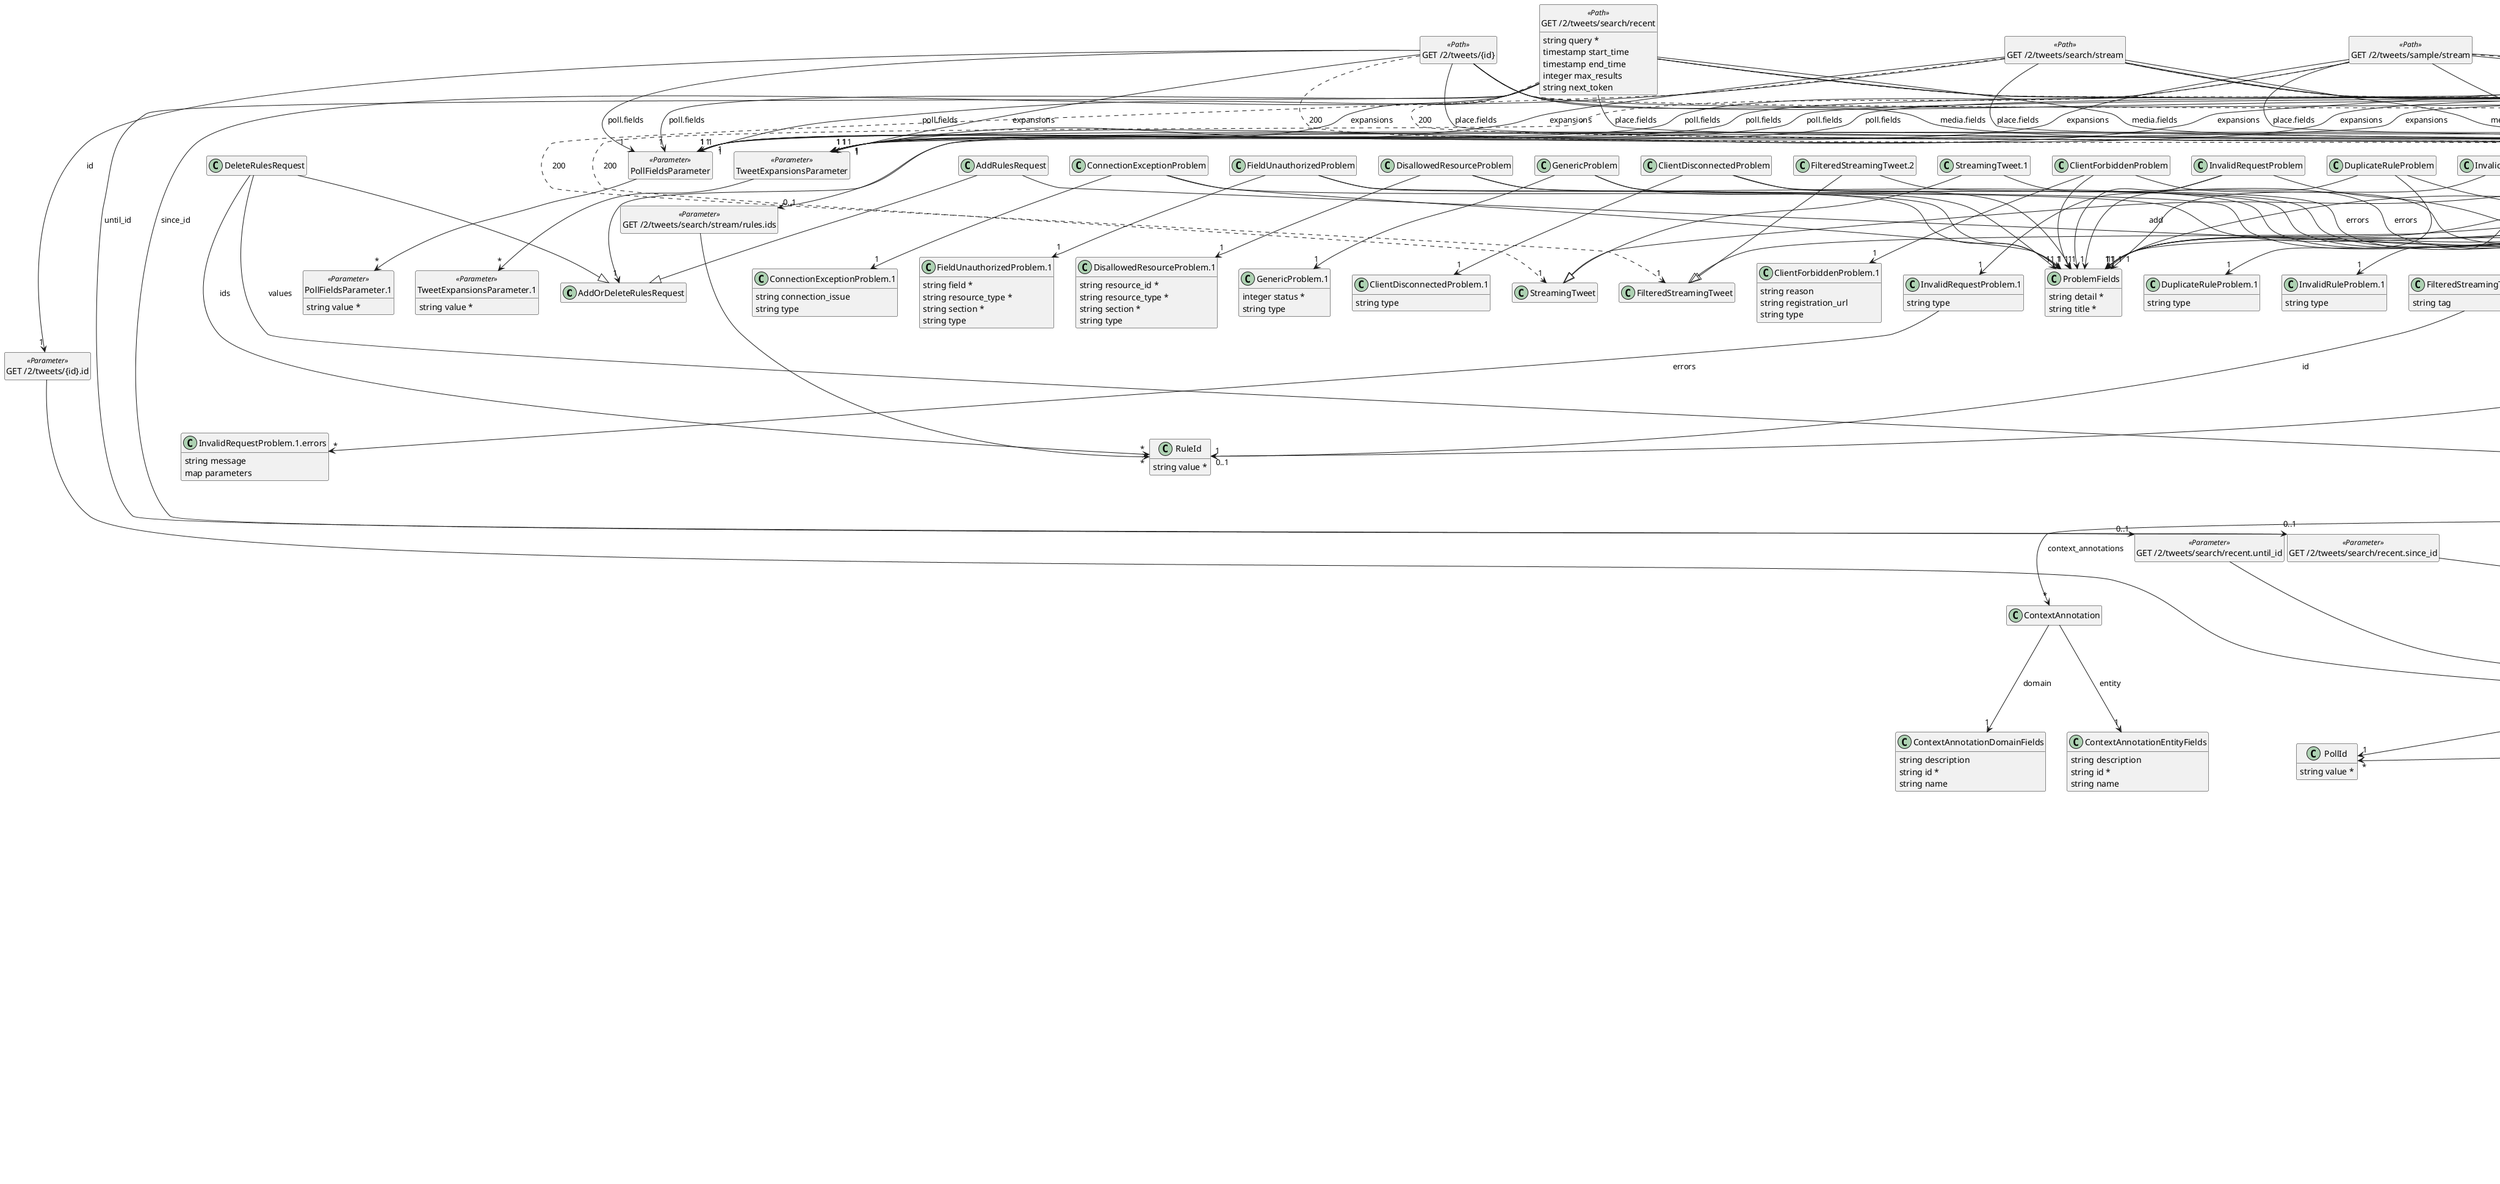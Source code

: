 @startuml
hide <<Path>> circle
hide <<Response>> circle
hide <<Parameter>> circle
hide empty methods
hide empty fields
set namespaceSeparator none

class "AddOrDeleteRulesRequest" {
}

class "AddOrDeleteRulesResponse" {
}

class "AddRulesRequest" {
}

class "AddRulesResponse" {
}

class "AnimatedGif.1" {
  {field} string preview_image_url 
  {field} string type 
}

class "AnimatedGif" {
}

class "CashtagEntity" {
}

class "CashtagFields" {
  {field} string tag *
}

class "ClientDisconnectedProblem.1" {
  {field} string type 
}

class "ClientDisconnectedProblem" {
}

class "ClientForbiddenProblem.1" {
  {field} string reason 
  {field} string registration_url 
  {field} string type 
}

class "ClientForbiddenProblem" {
}

class "CommonMediaFields" {
}

class "ConnectionExceptionProblem.1" {
  {field} string connection_issue 
  {field} string type 
}

class "ConnectionExceptionProblem" {
}

class "ContextAnnotation" {
}

class "ContextAnnotationDomainFields" {
  {field} string description 
  {field} string id *
  {field} string name 
}

class "ContextAnnotationEntityFields" {
  {field} string description 
  {field} string id *
  {field} string name 
}

class "CountryCode" {
  {field} string value *
}

class "DeleteRulesRequest" {
}

class "DeleteRulesResponse" {
}

class "DisallowedResourceProblem.1" {
  {field} string resource_id *
  {field} string resource_type *
  {field} string section *
  {field} string type 
}

class "DisallowedResourceProblem" {
}

class "DuplicateRuleProblem.1" {
  {field} string type 
}

class "DuplicateRuleProblem" {
}

class "EntityIndices" {
  {field} integer end *
  {field} integer start *
}

class "Error" {
  {field} integer code *
  {field} string message *
}

class "Expansions" {
}

class "FieldUnauthorizedProblem.1" {
  {field} string field *
  {field} string resource_type *
  {field} string section *
  {field} string type 
}

class "FieldUnauthorizedProblem" {
}

class "FilteredStreamingTweet.1.matching_rules" {
  {field} string tag 
}

class "FilteredStreamingTweet.1" {
}

class "FilteredStreamingTweet.2" {
}

class "FilteredStreamingTweet" {
}

class "FullTextEntities" {
}

class "GenericProblem.1" {
  {field} integer status *
  {field} string type 
}

class "GenericProblem" {
}

class "GenericTweetsTimelineResponse" {
}

class "Geo.properties" {
}

class "Geo" {
  {field} decimal[] bbox *
  {field} string type *
}

class "HTTPStatusCode" {
  {field} integer value *
}

class "HashtagEntity" {
}

class "HashtagFields" {
  {field} string tag *
}

class "InvalidRequestProblem.1.errors" {
  {field} string message 
  {field} map parameters 
}

class "InvalidRequestProblem.1" {
  {field} string type 
}

class "InvalidRequestProblem" {
}

class "InvalidRuleProblem.1" {
  {field} string type 
}

class "InvalidRuleProblem" {
}

class "Media" {
}

class "MediaHeight" {
  {field} integer value *
}

class "MediaKey" {
  {field} string value *
}

class "MediaWidth" {
  {field} integer value *
}

class "MentionEntity" {
}

class "MentionFields" {
}

class "OperationalDisconnectProblem.1" {
  {field} string disconnect_type 
  {field} string type 
}

class "OperationalDisconnectProblem" {
}

class "Photo.1" {
  {field} string type 
  {field} string url 
}

class "Photo" {
}

class "Place" {
  {field} string country 
  {field} string full_name *
  {field} string name 
}

class "PlaceId" {
  {field} string value *
}

class "PlaceType" {
  {field} string value *
}

class "Point" {
  {field} string type *
}

class "Poll" {
  {field} integer duration_minutes 
  {field} timestamp end_datetime 
  {field} string voting_status 
}

class "PollId" {
  {field} string value *
}

class "PollOption" {
  {field} string label *
  {field} integer position *
  {field} integer votes *
}

class "Position.1" {
  {field} decimal value *
}

class "Position" {
}

class "Problem" {
}

class "ProblemFields" {
  {field} string detail *
  {field} string title *
}

class "ReplySettings" {
  {field} string value *
}

class "ResourceNotFoundProblem.1" {
  {field} string parameter *
  {field} string resource_type *
  {field} string type 
}

class "ResourceNotFoundProblem" {
}

class "ResourceUnauthorizedProblem.1" {
  {field} string parameter *
  {field} string resource_type *
  {field} string section *
  {field} string type 
  {field} string value *
}

class "ResourceUnauthorizedProblem" {
}

class "Rule" {
}

class "RuleId" {
  {field} string value *
}

class "RuleNoId" {
}

class "RuleTag" {
  {field} string value *
}

class "RuleValue" {
  {field} string value *
}

class "RulesCapProblem.1" {
  {field} string type 
}

class "RulesCapProblem" {
}

class "RulesRequestSummary.1" {
  {field} integer created *
  {field} integer not_created *
}

class "RulesRequestSummary.2" {
  {field} integer deleted *
  {field} integer not_deleted *
}

class "RulesRequestSummary" {
}

class "RulesResponseMetadata" {
  {field} string sent *
}

class "SingleTweetLookupResponse" {
}

class "SingleUserLookupResponse" {
}

class "StreamingTweet.1" {
}

class "StreamingTweet" {
}

class "Tweet.attachments" {
}

class "Tweet.geo" {
}

class "Tweet.non_public_metrics" {
  {field} integer impression_count 
}

class "Tweet.organic_metrics" {
  {field} integer impression_count *
  {field} integer like_count *
  {field} integer reply_count *
  {field} integer retweet_count *
}

class "Tweet.promoted_metrics" {
  {field} integer impression_count 
  {field} integer like_count 
  {field} integer reply_count 
  {field} integer retweet_count 
}

class "Tweet.public_metrics" {
  {field} integer like_count *
  {field} integer quote_count 
  {field} integer reply_count *
  {field} integer retweet_count *
}

class "Tweet.referenced_tweets" {
  {field} string type *
}

class "Tweet" {
  {field} timestamp created_at 
  {field} string lang 
  {field} boolean possibly_sensitive 
  {field} string source 
  {field} string text *
}

class "TweetID" {
  {field} string value *
}

class "TweetLookupResponse.meta" {
  {field} string newest_id 
  {field} string next_token 
  {field} string oldest_id 
  {field} string previous_token 
  {field} integer result_count 
}

class "TweetLookupResponse" {
}

class "TweetSearchResponse.meta" {
  {field} string newest_id 
  {field} string next_token 
  {field} string oldest_id 
  {field} integer result_count 
}

class "TweetSearchResponse" {
}

class "TweetWithheld" {
  {field} boolean copyright *
  {field} string scope 
}

class "URL" {
  {field} string value *
}

class "URLFields" {
  {field} string description 
  {field} string display_url 
  {field} string title 
  {field} string unwound_url 
}

class "URLImage" {
}

class "UnsupportedAuthenticationProblem.1" {
  {field} string type 
}

class "UnsupportedAuthenticationProblem" {
}

class "UrlEntity" {
}

class "UsageCapExceededProblem.1" {
  {field} string period 
  {field} string scope 
  {field} string type 
}

class "UsageCapExceededProblem" {
}

class "User.entities.url" {
}

class "User.entities" {
}

class "User.public_metrics" {
  {field} integer followers_count *
  {field} integer following_count *
  {field} integer listed_count *
  {field} integer tweet_count *
}

class "User" {
  {field} timestamp created_at 
  {field} string description 
  {field} string location 
  {field} string name *
  {field} string profile_image_url 
  {field} boolean protected 
  {field} string url 
  {field} boolean verified 
}

class "UserID" {
  {field} string value *
}

class "UserLookupResponse" {
}

class "UserName" {
  {field} string value *
}

class "UserWithheld" {
  {field} string scope 
}

class "UsersFollowersLookupResponse.meta" {
  {field} string next_token 
  {field} string previous_token 
  {field} integer result_count 
}

class "UsersFollowersLookupResponse" {
}

class "UsersFollowingCreateResponse.data" {
  {field} boolean following 
  {field} boolean pending_follow 
}

class "UsersFollowingCreateResponse" {
}

class "UsersFollowingDeleteResponse.data" {
  {field} boolean following 
}

class "UsersFollowingDeleteResponse" {
}

class "UsersFollowingLookupResponse.meta" {
  {field} string next_token 
  {field} string previous_token 
  {field} integer result_count 
}

class "UsersFollowingLookupResponse" {
}

class "Video.1.non_public_metrics" {
  {field} integer playback_0_count 
  {field} integer playback_100_count 
  {field} integer playback_25_count 
  {field} integer playback_50_count 
  {field} integer playback_75_count 
}

class "Video.1.organic_metrics" {
  {field} integer playback_0_count 
  {field} integer playback_100_count 
  {field} integer playback_25_count 
  {field} integer playback_50_count 
  {field} integer playback_75_count 
  {field} integer view_count 
}

class "Video.1.promoted_metrics" {
  {field} integer playback_0_count 
  {field} integer playback_100_count 
  {field} integer playback_25_count 
  {field} integer playback_50_count 
  {field} integer playback_75_count 
  {field} integer view_count 
}

class "Video.1.public_metrics" {
  {field} integer view_count 
}

class "Video.1" {
  {field} integer duration_ms 
  {field} string preview_image_url 
  {field} string type 
}

class "Video" {
}

class "EndTimeRequestParameter" <<Parameter>> {
  {field} timestamp value *
}

class "MaxResultsRequestParameter" <<Parameter>> {
  {field} integer value *
}

class "MediaFieldsParameter.1" <<Parameter>> {
  {field} string value *
}

class "MediaFieldsParameter" <<Parameter>> {
}

class "PaginationTokenRequestParameter" <<Parameter>> {
  {field} string value *
}

class "PlaceFieldsParameter.1" <<Parameter>> {
  {field} string value *
}

class "PlaceFieldsParameter" <<Parameter>> {
}

class "PollFieldsParameter.1" <<Parameter>> {
  {field} string value *
}

class "PollFieldsParameter" <<Parameter>> {
}

class "SinceIdRequestParameter" <<Parameter>> {
}

class "StartTimeRequestParameter" <<Parameter>> {
  {field} timestamp value *
}

class "TweetExpansionsParameter.1" <<Parameter>> {
  {field} string value *
}

class "TweetExpansionsParameter" <<Parameter>> {
}

class "TweetFieldsParameter.1" <<Parameter>> {
  {field} string value *
}

class "TweetFieldsParameter" <<Parameter>> {
}

class "TweetTypeExcludesRequestParameter.1" <<Parameter>> {
  {field} string value *
}

class "TweetTypeExcludesRequestParameter" <<Parameter>> {
}

class "UntilIdRequestParameter" <<Parameter>> {
}

class "UserExpansionsParameter.1" <<Parameter>> {
  {field} string value *
}

class "UserExpansionsParameter" <<Parameter>> {
}

class "UserFieldsParameter.1" <<Parameter>> {
  {field} string value *
}

class "UserFieldsParameter" <<Parameter>> {
}

class "HttpErrorResponse" <<Response>> {
}

class "GET /2/openapi.json" <<Path>> {
}

class "GET /2/openapi.json 200" <<Response>> {
}

class "GET /2/tweets" <<Path>> {
}

class "GET /2/tweets.ids" <<Parameter>> {
}

class "GET /2/tweets/sample/stream" <<Path>> {
}

class "GET /2/tweets/search/all" <<Path>> {
  {field} string query *
  {field} timestamp start_time 
  {field} timestamp end_time 
  {field} integer max_results 
  {field} string next_token 
}

class "GET /2/tweets/search/all.since_id" <<Parameter>> {
}

class "GET /2/tweets/search/all.until_id" <<Parameter>> {
}

class "GET /2/tweets/search/all 200.meta" <<Response>> {
  {field} string newest_id 
  {field} string next_token 
  {field} string oldest_id 
  {field} integer result_count 
}

class "GET /2/tweets/search/all 200" <<Response>> {
}

class "GET /2/tweets/search/recent" <<Path>> {
  {field} string query *
  {field} timestamp start_time 
  {field} timestamp end_time 
  {field} integer max_results 
  {field} string next_token 
}

class "GET /2/tweets/search/recent.since_id" <<Parameter>> {
}

class "GET /2/tweets/search/recent.until_id" <<Parameter>> {
}

class "GET /2/tweets/search/stream" <<Path>> {
}

class "GET /2/tweets/search/stream/rules" <<Path>> {
}

class "GET /2/tweets/search/stream/rules.ids" <<Parameter>> {
}

class "GET /2/tweets/search/stream/rules 200" <<Response>> {
}

class "POST /2/tweets/search/stream/rules" <<Path>> {
  {field} boolean dry_run 
}

class "GET /2/tweets/{id}" <<Path>> {
}

class "GET /2/tweets/{id}.id" <<Parameter>> {
}

class "PUT /2/tweets/{id}/hidden" <<Path>> {
}

class "PUT /2/tweets/{id}/hidden.id" <<Parameter>> {
}

class "PUT /2/tweets/{id}/hidden 200.data" <<Response>> {
  {field} boolean hidden 
}

class "PUT /2/tweets/{id}/hidden 200" <<Response>> {
}

class "PUT /2/tweets/{id}/hidden Request" <<RequestBody>> {
  {field} boolean hidden 
}

class "GET /2/users" <<Path>> {
}

class "GET /2/users.ids" <<Parameter>> {
}

class "GET /2/users/by" <<Path>> {
}

class "GET /2/users/by.usernames" <<Parameter>> {
}

class "GET /2/users/by/username/{username}" <<Path>> {
}

class "GET /2/users/by/username/{username}.username" <<Parameter>> {
}

class "GET /2/users/{id}" <<Path>> {
}

class "GET /2/users/{id}.id" <<Parameter>> {
}

class "GET /2/users/{id}/followers" <<Path>> {
  {field} integer max_results 
  {field} string pagination_token 
}

class "GET /2/users/{id}/followers.id" <<Parameter>> {
}

class "GET /2/users/{id}/following" <<Path>> {
  {field} integer max_results 
  {field} string pagination_token 
}

class "GET /2/users/{id}/following.id" <<Parameter>> {
}

class "POST /2/users/{id}/following" <<Path>> {
}

class "POST /2/users/{id}/following.id" <<Parameter>> {
}

class "POST /2/users/{id}/following Request" <<RequestBody>> {
  {field} string target_user_id *
}

class "GET /2/users/{id}/mentions" <<Path>> {
}

class "GET /2/users/{id}/mentions.id" <<Parameter>> {
}

class "GET /2/users/{id}/tweets" <<Path>> {
}

class "GET /2/users/{id}/tweets.id" <<Parameter>> {
}

class "DELETE /2/users/{source_user_id}/following/{target_user_id}" <<Path>> {
}

class "DELETE /2/users/{source_user_id}/following/{target_user_id}.source_user_id" <<Parameter>> {
}

class "DELETE /2/users/{source_user_id}/following/{target_user_id}.target_user_id" <<Parameter>> {
}

"AddRulesRequest" --|> "AddOrDeleteRulesRequest"

"DeleteRulesRequest" --|> "AddOrDeleteRulesRequest"

"AddRulesResponse" --|> "AddOrDeleteRulesResponse"

"DeleteRulesResponse" --|> "AddOrDeleteRulesResponse"

"AddRulesRequest" --> "*" "RuleNoId"  :  "add"

"AddRulesResponse" --> "*" "Rule"  :  "data"

"AddRulesResponse" --> "1" "RulesResponseMetadata"  :  "meta"

"AnimatedGif" --> "1" "CommonMediaFields"

"AnimatedGif" --> "1" "AnimatedGif.1"

"CashtagEntity" --> "1" "EntityIndices"

"CashtagEntity" --> "1" "CashtagFields"

"ClientDisconnectedProblem" --> "1" "ProblemFields"

"ClientDisconnectedProblem" --> "1" "ClientDisconnectedProblem.1"

"ClientForbiddenProblem" --> "1" "ProblemFields"

"ClientForbiddenProblem" --> "1" "ClientForbiddenProblem.1"

"CommonMediaFields" --> "0..1" "MediaHeight"  :  "height"

"CommonMediaFields" --> "0..1" "MediaKey"  :  "media_key"

"CommonMediaFields" --> "0..1" "MediaWidth"  :  "width"

"ConnectionExceptionProblem" --> "1" "ProblemFields"

"ConnectionExceptionProblem" --> "1" "ConnectionExceptionProblem.1"

"ContextAnnotation" --> "1" "ContextAnnotationDomainFields"  :  "domain"

"ContextAnnotation" --> "1" "ContextAnnotationEntityFields"  :  "entity"

"DeleteRulesRequest" --> "*" "RuleId"  :  "ids"

"DeleteRulesRequest" --> "*" "RuleValue"  :  "values"

"DeleteRulesResponse" --> "1" "RulesResponseMetadata"  :  "meta"

"DisallowedResourceProblem" --> "1" "ProblemFields"

"DisallowedResourceProblem" --> "1" "DisallowedResourceProblem.1"

"DuplicateRuleProblem" --> "1" "ProblemFields"

"DuplicateRuleProblem" --> "1" "DuplicateRuleProblem.1"

"Expansions" --> "*" "Media"  :  "media"

"Expansions" --> "*" "Place"  :  "places"

"Expansions" --> "*" "Poll"  :  "polls"

"Expansions" --> "*" "Tweet"  :  "tweets"

"Expansions" --> "*" "User"  :  "users"

"FieldUnauthorizedProblem" --> "1" "ProblemFields"

"FieldUnauthorizedProblem" --> "1" "FieldUnauthorizedProblem.1"

"FilteredStreamingTweet.1" --> "1" "Tweet"  :  "data"

"FilteredStreamingTweet.1" --> "0..1" "Expansions"  :  "includes"

"FilteredStreamingTweet.1.matching_rules" --> "1" "RuleId"  :  "id"

"FilteredStreamingTweet.1" --> "*" "FilteredStreamingTweet.1.matching_rules"  :  "matching_rules"

"FilteredStreamingTweet.2" --> "*" "Problem"  :  "errors"

"FilteredStreamingTweet.1" --|> "FilteredStreamingTweet"

"FilteredStreamingTweet.2" --|> "FilteredStreamingTweet"

"FullTextEntities" --> "*" "CashtagEntity"  :  "cashtags"

"FullTextEntities" --> "*" "HashtagEntity"  :  "hashtags"

"FullTextEntities" --> "*" "MentionEntity"  :  "mentions"

"FullTextEntities" --> "*" "UrlEntity"  :  "urls"

"GenericProblem" --> "1" "ProblemFields"

"GenericProblem" --> "1" "GenericProblem.1"

"Geo" --> "0..1" "Point"  :  "geometry"

"Geo" --> "1" "Geo.properties"  :  "properties"

"HashtagEntity" --> "1" "EntityIndices"

"HashtagEntity" --> "1" "HashtagFields"

"InvalidRequestProblem.1" --> "*" "InvalidRequestProblem.1.errors"  :  "errors"

"InvalidRequestProblem" --> "1" "ProblemFields"

"InvalidRequestProblem" --> "1" "InvalidRequestProblem.1"

"InvalidRuleProblem" --> "1" "ProblemFields"

"InvalidRuleProblem" --> "1" "InvalidRuleProblem.1"

"Photo" --|> "Media"

"Video" --|> "Media"

"AnimatedGif" --|> "Media"

"MentionEntity" --> "1" "EntityIndices"

"MentionEntity" --> "1" "MentionFields"

"MentionFields" --> "1" "UserName"  :  "username"

"OperationalDisconnectProblem" --> "1" "ProblemFields"

"OperationalDisconnectProblem" --> "1" "OperationalDisconnectProblem.1"

"Photo" --> "1" "CommonMediaFields"

"Photo" --> "1" "Photo.1"

"Place" --> "*" "PlaceId"  :  "contained_within"

"Place" --> "0..1" "CountryCode"  :  "country_code"

"Place" --> "0..1" "Geo"  :  "geo"

"Place" --> "1" "PlaceId"  :  "id"

"Place" --> "0..1" "PlaceType"  :  "place_type"

"Point" --> "1" "Position"  :  "coordinates"

"Poll" --> "1" "PollId"  :  "id"

"Poll" --> "*" "PollOption"  :  "options"

"Position" --> "*" "Position.1"

"GenericProblem" --|> "Problem"

"InvalidRequestProblem" --|> "Problem"

"ClientForbiddenProblem" --|> "Problem"

"ResourceNotFoundProblem" --|> "Problem"

"ResourceUnauthorizedProblem" --|> "Problem"

"FieldUnauthorizedProblem" --|> "Problem"

"DisallowedResourceProblem" --|> "Problem"

"UnsupportedAuthenticationProblem" --|> "Problem"

"UsageCapExceededProblem" --|> "Problem"

"ConnectionExceptionProblem" --|> "Problem"

"ClientDisconnectedProblem" --|> "Problem"

"OperationalDisconnectProblem" --|> "Problem"

"RulesCapProblem" --|> "Problem"

"InvalidRuleProblem" --|> "Problem"

"DuplicateRuleProblem" --|> "Problem"

"ResourceNotFoundProblem" --> "1" "ProblemFields"

"ResourceNotFoundProblem" --> "1" "ResourceNotFoundProblem.1"

"ResourceUnauthorizedProblem" --> "1" "ProblemFields"

"ResourceUnauthorizedProblem" --> "1" "ResourceUnauthorizedProblem.1"

"Rule" --> "0..1" "RuleId"  :  "id"

"Rule" --> "0..1" "RuleTag"  :  "tag"

"Rule" --> "1" "RuleValue"  :  "value"

"RuleNoId" --> "0..1" "RuleTag"  :  "tag"

"RuleNoId" --> "1" "RuleValue"  :  "value"

"RulesCapProblem" --> "1" "ProblemFields"

"RulesCapProblem" --> "1" "RulesCapProblem.1"

"RulesRequestSummary.1" --|> "RulesRequestSummary"

"RulesRequestSummary.2" --|> "RulesRequestSummary"

"RulesResponseMetadata" --> "0..1" "RulesRequestSummary"  :  "summary"

"SingleTweetLookupResponse" --> "0..1" "Tweet"  :  "data"

"SingleTweetLookupResponse" --> "*" "Problem"  :  "errors"

"SingleTweetLookupResponse" --> "0..1" "Expansions"  :  "includes"

"SingleUserLookupResponse" --> "0..1" "User"  :  "data"

"SingleUserLookupResponse" --> "*" "Problem"  :  "errors"

"SingleUserLookupResponse" --> "0..1" "Expansions"  :  "includes"

"StreamingTweet.1" --> "*" "Problem"  :  "errors"

"SingleTweetLookupResponse" --|> "StreamingTweet"

"StreamingTweet.1" --|> "StreamingTweet"

"Tweet.attachments" --> "*" "MediaKey"  :  "media_keys"

"Tweet.attachments" --> "*" "PollId"  :  "poll_ids"

"Tweet" --> "0..1" "Tweet.attachments"  :  "attachments"

"Tweet" --> "0..1" "UserID"  :  "author_id"

"Tweet" --> "*" "ContextAnnotation"  :  "context_annotations"

"Tweet" --> "0..1" "TweetID"  :  "conversation_id"

"Tweet" --> "0..1" "FullTextEntities"  :  "entities"

"Tweet.geo" --> "0..1" "Point"  :  "coordinates"

"Tweet.geo" --> "0..1" "PlaceId"  :  "place_id"

"Tweet" --> "0..1" "Tweet.geo"  :  "geo"

"Tweet" --> "1" "TweetID"  :  "id"

"Tweet" --> "0..1" "UserID"  :  "in_reply_to_user_id"

"Tweet" --> "0..1" "Tweet.non_public_metrics"  :  "non_public_metrics"

"Tweet" --> "0..1" "Tweet.organic_metrics"  :  "organic_metrics"

"Tweet" --> "0..1" "Tweet.promoted_metrics"  :  "promoted_metrics"

"Tweet" --> "0..1" "Tweet.public_metrics"  :  "public_metrics"

"Tweet.referenced_tweets" --> "1" "TweetID"  :  "id"

"Tweet" --> "*" "Tweet.referenced_tweets"  :  "referenced_tweets"

"Tweet" --> "0..1" "ReplySettings"  :  "reply_settings"

"Tweet" --> "0..1" "TweetWithheld"  :  "withheld"

"TweetLookupResponse" --> "*" "Tweet"  :  "data"

"TweetLookupResponse" --> "*" "Problem"  :  "errors"

"TweetLookupResponse" --> "0..1" "Expansions"  :  "includes"

"TweetLookupResponse" --> "0..1" "TweetLookupResponse.meta"  :  "meta"

"TweetSearchResponse" --> "*" "Tweet"  :  "data"

"TweetSearchResponse" --> "*" "Problem"  :  "errors"

"TweetSearchResponse" --> "0..1" "Expansions"  :  "includes"

"TweetSearchResponse" --> "0..1" "TweetSearchResponse.meta"  :  "meta"

"TweetWithheld" --> "*" "CountryCode"  :  "country_codes"

"URLFields" --> "0..1" "URL"  :  "expanded_url"

"URLFields" --> "*" "URLImage"  :  "images"

"URLFields" --> "0..1" "HTTPStatusCode"  :  "status"

"URLFields" --> "1" "URL"  :  "url"

"URLImage" --> "0..1" "MediaHeight"  :  "height"

"URLImage" --> "0..1" "URL"  :  "url"

"URLImage" --> "0..1" "MediaWidth"  :  "width"

"UnsupportedAuthenticationProblem" --> "1" "ProblemFields"

"UnsupportedAuthenticationProblem" --> "1" "UnsupportedAuthenticationProblem.1"

"UrlEntity" --> "1" "EntityIndices"

"UrlEntity" --> "1" "URLFields"

"UsageCapExceededProblem" --> "1" "ProblemFields"

"UsageCapExceededProblem" --> "1" "UsageCapExceededProblem.1"

"User.entities" --> "0..1" "FullTextEntities"  :  "description"

"User.entities.url" --> "*" "UrlEntity"  :  "urls"

"User.entities" --> "0..1" "User.entities.url"  :  "url"

"User" --> "0..1" "User.entities"  :  "entities"

"User" --> "1" "UserID"  :  "id"

"User" --> "0..1" "TweetID"  :  "pinned_tweet_id"

"User" --> "0..1" "User.public_metrics"  :  "public_metrics"

"User" --> "1" "UserName"  :  "username"

"User" --> "0..1" "UserWithheld"  :  "withheld"

"UserLookupResponse" --> "*" "User"  :  "data"

"UserLookupResponse" --> "*" "Problem"  :  "errors"

"UserLookupResponse" --> "0..1" "Expansions"  :  "includes"

"UserWithheld" --> "*" "CountryCode"  :  "country_codes"

"UsersFollowersLookupResponse" --> "*" "User"  :  "data"

"UsersFollowersLookupResponse" --> "*" "Problem"  :  "errors"

"UsersFollowersLookupResponse" --> "0..1" "Expansions"  :  "includes"

"UsersFollowersLookupResponse" --> "0..1" "UsersFollowersLookupResponse.meta"  :  "meta"

"UsersFollowingCreateResponse" --> "0..1" "UsersFollowingCreateResponse.data"  :  "data"

"UsersFollowingCreateResponse" --> "*" "Problem"  :  "errors"

"UsersFollowingDeleteResponse" --> "0..1" "UsersFollowingDeleteResponse.data"  :  "data"

"UsersFollowingDeleteResponse" --> "*" "Problem"  :  "errors"

"UsersFollowingLookupResponse" --> "*" "User"  :  "data"

"UsersFollowingLookupResponse" --> "*" "Problem"  :  "errors"

"UsersFollowingLookupResponse" --> "0..1" "Expansions"  :  "includes"

"UsersFollowingLookupResponse" --> "0..1" "UsersFollowingLookupResponse.meta"  :  "meta"

"Video.1" --> "0..1" "Video.1.non_public_metrics"  :  "non_public_metrics"

"Video.1" --> "0..1" "Video.1.organic_metrics"  :  "organic_metrics"

"Video.1" --> "0..1" "Video.1.promoted_metrics"  :  "promoted_metrics"

"Video.1" --> "0..1" "Video.1.public_metrics"  :  "public_metrics"

"Video" --> "1" "CommonMediaFields"

"Video" --> "1" "Video.1"

"MediaFieldsParameter" --> "*" "MediaFieldsParameter.1"

"PlaceFieldsParameter" --> "*" "PlaceFieldsParameter.1"

"PollFieldsParameter" --> "*" "PollFieldsParameter.1"

"SinceIdRequestParameter" --> "1" "TweetID"

"TweetExpansionsParameter" --> "*" "TweetExpansionsParameter.1"

"TweetFieldsParameter" --> "*" "TweetFieldsParameter.1"

"TweetTypeExcludesRequestParameter" --> "*" "TweetTypeExcludesRequestParameter.1"

"UntilIdRequestParameter" --> "1" "TweetID"

"UserExpansionsParameter" --> "*" "UserExpansionsParameter.1"

"UserFieldsParameter" --> "*" "UserFieldsParameter.1"

"HttpErrorResponse" --> "1" "Error"

"GET /2/openapi.json" ..> "1" "GET /2/openapi.json 200"  :  "200"

"GET /2/tweets.ids" --> "*" "TweetID"

"GET /2/tweets" --> "1" "GET /2/tweets.ids"  :  "ids"

"GET /2/tweets" --> "1" "TweetExpansionsParameter"  :  "expansions"

"GET /2/tweets" --> "1" "TweetFieldsParameter"  :  "tweet.fields"

"GET /2/tweets" --> "1" "UserFieldsParameter"  :  "user.fields"

"GET /2/tweets" --> "1" "MediaFieldsParameter"  :  "media.fields"

"GET /2/tweets" --> "1" "PlaceFieldsParameter"  :  "place.fields"

"GET /2/tweets" --> "1" "PollFieldsParameter"  :  "poll.fields"

"GET /2/tweets" ..> "1" "TweetLookupResponse"  :  "200"

"GET /2/tweets" ..> "1" "HttpErrorResponse"  :  "default"

"GET /2/tweets/sample/stream" --> "1" "TweetExpansionsParameter"  :  "expansions"

"GET /2/tweets/sample/stream" --> "1" "TweetFieldsParameter"  :  "tweet.fields"

"GET /2/tweets/sample/stream" --> "1" "UserFieldsParameter"  :  "user.fields"

"GET /2/tweets/sample/stream" --> "1" "MediaFieldsParameter"  :  "media.fields"

"GET /2/tweets/sample/stream" --> "1" "PlaceFieldsParameter"  :  "place.fields"

"GET /2/tweets/sample/stream" --> "1" "PollFieldsParameter"  :  "poll.fields"

"GET /2/tweets/sample/stream" ..> "1" "StreamingTweet"  :  "200"

"GET /2/tweets/sample/stream" ..> "1" "HttpErrorResponse"  :  "default"

"GET /2/tweets/search/all.since_id" --> "1" "TweetID"

"GET /2/tweets/search/all" --> "0..1" "GET /2/tweets/search/all.since_id"  :  "since_id"

"GET /2/tweets/search/all.until_id" --> "1" "TweetID"

"GET /2/tweets/search/all" --> "0..1" "GET /2/tweets/search/all.until_id"  :  "until_id"

"GET /2/tweets/search/all" --> "1" "TweetExpansionsParameter"  :  "expansions"

"GET /2/tweets/search/all" --> "1" "TweetFieldsParameter"  :  "tweet.fields"

"GET /2/tweets/search/all" --> "1" "UserFieldsParameter"  :  "user.fields"

"GET /2/tweets/search/all" --> "1" "MediaFieldsParameter"  :  "media.fields"

"GET /2/tweets/search/all" --> "1" "PlaceFieldsParameter"  :  "place.fields"

"GET /2/tweets/search/all" --> "1" "PollFieldsParameter"  :  "poll.fields"

"GET /2/tweets/search/all 200" --> "*" "Tweet"  :  "data"

"GET /2/tweets/search/all 200" --> "*" "Problem"  :  "errors"

"GET /2/tweets/search/all 200" --> "0..1" "Expansions"  :  "includes"

"GET /2/tweets/search/all 200" --> "0..1" "GET /2/tweets/search/all 200.meta"  :  "meta"

"GET /2/tweets/search/all" ..> "1" "GET /2/tweets/search/all 200"  :  "200"

"GET /2/tweets/search/all" ..> "1" "HttpErrorResponse"  :  "default"

"GET /2/tweets/search/recent.since_id" --> "1" "TweetID"

"GET /2/tweets/search/recent" --> "0..1" "GET /2/tweets/search/recent.since_id"  :  "since_id"

"GET /2/tweets/search/recent.until_id" --> "1" "TweetID"

"GET /2/tweets/search/recent" --> "0..1" "GET /2/tweets/search/recent.until_id"  :  "until_id"

"GET /2/tweets/search/recent" --> "1" "TweetExpansionsParameter"  :  "expansions"

"GET /2/tweets/search/recent" --> "1" "TweetFieldsParameter"  :  "tweet.fields"

"GET /2/tweets/search/recent" --> "1" "UserFieldsParameter"  :  "user.fields"

"GET /2/tweets/search/recent" --> "1" "MediaFieldsParameter"  :  "media.fields"

"GET /2/tweets/search/recent" --> "1" "PlaceFieldsParameter"  :  "place.fields"

"GET /2/tweets/search/recent" --> "1" "PollFieldsParameter"  :  "poll.fields"

"GET /2/tweets/search/recent" ..> "1" "TweetSearchResponse"  :  "200"

"GET /2/tweets/search/recent" ..> "1" "HttpErrorResponse"  :  "default"

"GET /2/tweets/search/stream" --> "1" "TweetExpansionsParameter"  :  "expansions"

"GET /2/tweets/search/stream" --> "1" "TweetFieldsParameter"  :  "tweet.fields"

"GET /2/tweets/search/stream" --> "1" "UserFieldsParameter"  :  "user.fields"

"GET /2/tweets/search/stream" --> "1" "MediaFieldsParameter"  :  "media.fields"

"GET /2/tweets/search/stream" --> "1" "PlaceFieldsParameter"  :  "place.fields"

"GET /2/tweets/search/stream" --> "1" "PollFieldsParameter"  :  "poll.fields"

"GET /2/tweets/search/stream" ..> "1" "FilteredStreamingTweet"  :  "200"

"GET /2/tweets/search/stream" ..> "1" "HttpErrorResponse"  :  "default"

"GET /2/tweets/search/stream/rules.ids" --> "*" "RuleId"

"GET /2/tweets/search/stream/rules" --> "0..1" "GET /2/tweets/search/stream/rules.ids"  :  "ids"

"GET /2/tweets/search/stream/rules 200" --> "*" "Rule"  :  "data"

"GET /2/tweets/search/stream/rules 200" --> "1" "RulesResponseMetadata"  :  "meta"

"GET /2/tweets/search/stream/rules" ..> "1" "GET /2/tweets/search/stream/rules 200"  :  "200"

"GET /2/tweets/search/stream/rules" ..> "1" "HttpErrorResponse"  :  "default"

"POST /2/tweets/search/stream/rules" ..> "1" "AddOrDeleteRulesResponse"  :  "200"

"POST /2/tweets/search/stream/rules" ..> "1" "HttpErrorResponse"  :  "default"

"POST /2/tweets/search/stream/rules" --> "1" "AddOrDeleteRulesRequest"

"GET /2/tweets/{id}.id" --> "1" "TweetID"

"GET /2/tweets/{id}" --> "1" "GET /2/tweets/{id}.id"  :  "id"

"GET /2/tweets/{id}" --> "1" "TweetExpansionsParameter"  :  "expansions"

"GET /2/tweets/{id}" --> "1" "TweetFieldsParameter"  :  "tweet.fields"

"GET /2/tweets/{id}" --> "1" "UserFieldsParameter"  :  "user.fields"

"GET /2/tweets/{id}" --> "1" "MediaFieldsParameter"  :  "media.fields"

"GET /2/tweets/{id}" --> "1" "PlaceFieldsParameter"  :  "place.fields"

"GET /2/tweets/{id}" --> "1" "PollFieldsParameter"  :  "poll.fields"

"GET /2/tweets/{id}" ..> "1" "SingleTweetLookupResponse"  :  "200"

"GET /2/tweets/{id}" ..> "1" "HttpErrorResponse"  :  "default"

"PUT /2/tweets/{id}/hidden.id" --> "1" "TweetID"

"PUT /2/tweets/{id}/hidden" --> "1" "PUT /2/tweets/{id}/hidden.id"  :  "id"

"PUT /2/tweets/{id}/hidden 200" --> "0..1" "PUT /2/tweets/{id}/hidden 200.data"  :  "data"

"PUT /2/tweets/{id}/hidden" ..> "1" "PUT /2/tweets/{id}/hidden 200"  :  "200"

"PUT /2/tweets/{id}/hidden" ..> "1" "HttpErrorResponse"  :  "default"

"PUT /2/tweets/{id}/hidden" --> "1" "PUT /2/tweets/{id}/hidden Request"

"GET /2/users.ids" --> "*" "UserID"

"GET /2/users" --> "1" "GET /2/users.ids"  :  "ids"

"GET /2/users" --> "1" "UserExpansionsParameter"  :  "expansions"

"GET /2/users" --> "1" "TweetFieldsParameter"  :  "tweet.fields"

"GET /2/users" --> "1" "UserFieldsParameter"  :  "user.fields"

"GET /2/users" ..> "1" "UserLookupResponse"  :  "200"

"GET /2/users" ..> "1" "HttpErrorResponse"  :  "default"

"GET /2/users/by.usernames" --> "*" "UserName"

"GET /2/users/by" --> "1" "GET /2/users/by.usernames"  :  "usernames"

"GET /2/users/by" --> "1" "UserExpansionsParameter"  :  "expansions"

"GET /2/users/by" --> "1" "TweetFieldsParameter"  :  "tweet.fields"

"GET /2/users/by" --> "1" "UserFieldsParameter"  :  "user.fields"

"GET /2/users/by" ..> "1" "UserLookupResponse"  :  "200"

"GET /2/users/by" ..> "1" "HttpErrorResponse"  :  "default"

"GET /2/users/by/username/{username}.username" --> "1" "UserName"

"GET /2/users/by/username/{username}" --> "1" "GET /2/users/by/username/{username}.username"  :  "username"

"GET /2/users/by/username/{username}" --> "1" "UserExpansionsParameter"  :  "expansions"

"GET /2/users/by/username/{username}" --> "1" "TweetFieldsParameter"  :  "tweet.fields"

"GET /2/users/by/username/{username}" --> "1" "UserFieldsParameter"  :  "user.fields"

"GET /2/users/by/username/{username}" ..> "1" "SingleUserLookupResponse"  :  "200"

"GET /2/users/by/username/{username}" ..> "1" "HttpErrorResponse"  :  "default"

"GET /2/users/{id}.id" --> "1" "UserID"

"GET /2/users/{id}" --> "1" "GET /2/users/{id}.id"  :  "id"

"GET /2/users/{id}" --> "1" "UserExpansionsParameter"  :  "expansions"

"GET /2/users/{id}" --> "1" "TweetFieldsParameter"  :  "tweet.fields"

"GET /2/users/{id}" --> "1" "UserFieldsParameter"  :  "user.fields"

"GET /2/users/{id}" ..> "1" "SingleUserLookupResponse"  :  "200"

"GET /2/users/{id}" ..> "1" "HttpErrorResponse"  :  "default"

"GET /2/users/{id}/followers.id" --> "1" "UserID"

"GET /2/users/{id}/followers" --> "1" "GET /2/users/{id}/followers.id"  :  "id"

"GET /2/users/{id}/followers" ..> "1" "UsersFollowersLookupResponse"  :  "200"

"GET /2/users/{id}/followers" ..> "1" "HttpErrorResponse"  :  "default"

"GET /2/users/{id}/following.id" --> "1" "UserID"

"GET /2/users/{id}/following" --> "1" "GET /2/users/{id}/following.id"  :  "id"

"GET /2/users/{id}/following" ..> "1" "UsersFollowingLookupResponse"  :  "200"

"GET /2/users/{id}/following" ..> "1" "HttpErrorResponse"  :  "default"

"POST /2/users/{id}/following.id" --> "1" "UserID"

"POST /2/users/{id}/following" --> "1" "POST /2/users/{id}/following.id"  :  "id"

"POST /2/users/{id}/following" ..> "1" "UsersFollowingCreateResponse"  :  "200"

"POST /2/users/{id}/following" ..> "1" "HttpErrorResponse"  :  "default"

"POST /2/users/{id}/following" --> "1" "POST /2/users/{id}/following Request"

"GET /2/users/{id}/mentions.id" --> "1" "UserID"

"GET /2/users/{id}/mentions" --> "1" "GET /2/users/{id}/mentions.id"  :  "id"

"GET /2/users/{id}/mentions" --> "1" "SinceIdRequestParameter"  :  "since_id"

"GET /2/users/{id}/mentions" --> "1" "UntilIdRequestParameter"  :  "until_id"

"GET /2/users/{id}/mentions" --> "1" "MaxResultsRequestParameter"  :  "max_results"

"GET /2/users/{id}/mentions" --> "1" "PaginationTokenRequestParameter"  :  "pagination_token"

"GET /2/users/{id}/mentions" --> "1" "StartTimeRequestParameter"  :  "start_time"

"GET /2/users/{id}/mentions" --> "1" "EndTimeRequestParameter"  :  "end_time"

"GET /2/users/{id}/mentions" --> "1" "TweetExpansionsParameter"  :  "expansions"

"GET /2/users/{id}/mentions" --> "1" "TweetFieldsParameter"  :  "tweet.fields"

"GET /2/users/{id}/mentions" --> "1" "UserFieldsParameter"  :  "user.fields"

"GET /2/users/{id}/mentions" --> "1" "MediaFieldsParameter"  :  "media.fields"

"GET /2/users/{id}/mentions" --> "1" "PlaceFieldsParameter"  :  "place.fields"

"GET /2/users/{id}/mentions" --> "1" "PollFieldsParameter"  :  "poll.fields"

"GET /2/users/{id}/mentions" ..> "1" "GenericTweetsTimelineResponse"  :  "200"

"GET /2/users/{id}/mentions" ..> "1" "HttpErrorResponse"  :  "default"

"GET /2/users/{id}/tweets.id" --> "1" "UserID"

"GET /2/users/{id}/tweets" --> "1" "GET /2/users/{id}/tweets.id"  :  "id"

"GET /2/users/{id}/tweets" --> "1" "SinceIdRequestParameter"  :  "since_id"

"GET /2/users/{id}/tweets" --> "1" "UntilIdRequestParameter"  :  "until_id"

"GET /2/users/{id}/tweets" --> "1" "MaxResultsRequestParameter"  :  "max_results"

"GET /2/users/{id}/tweets" --> "1" "TweetTypeExcludesRequestParameter"  :  "exclude"

"GET /2/users/{id}/tweets" --> "1" "PaginationTokenRequestParameter"  :  "pagination_token"

"GET /2/users/{id}/tweets" --> "1" "StartTimeRequestParameter"  :  "start_time"

"GET /2/users/{id}/tweets" --> "1" "EndTimeRequestParameter"  :  "end_time"

"GET /2/users/{id}/tweets" --> "1" "TweetExpansionsParameter"  :  "expansions"

"GET /2/users/{id}/tweets" --> "1" "TweetFieldsParameter"  :  "tweet.fields"

"GET /2/users/{id}/tweets" --> "1" "UserFieldsParameter"  :  "user.fields"

"GET /2/users/{id}/tweets" --> "1" "MediaFieldsParameter"  :  "media.fields"

"GET /2/users/{id}/tweets" --> "1" "PlaceFieldsParameter"  :  "place.fields"

"GET /2/users/{id}/tweets" --> "1" "PollFieldsParameter"  :  "poll.fields"

"GET /2/users/{id}/tweets" ..> "1" "GenericTweetsTimelineResponse"  :  "200"

"GET /2/users/{id}/tweets" ..> "1" "HttpErrorResponse"  :  "default"

"DELETE /2/users/{source_user_id}/following/{target_user_id}.source_user_id" --> "1" "UserID"

"DELETE /2/users/{source_user_id}/following/{target_user_id}" --> "1" "DELETE /2/users/{source_user_id}/following/{target_user_id}.source_user_id"  :  "source_user_id"

"DELETE /2/users/{source_user_id}/following/{target_user_id}.target_user_id" --> "1" "UserID"

"DELETE /2/users/{source_user_id}/following/{target_user_id}" --> "1" "DELETE /2/users/{source_user_id}/following/{target_user_id}.target_user_id"  :  "target_user_id"

"DELETE /2/users/{source_user_id}/following/{target_user_id}" ..> "1" "UsersFollowingDeleteResponse"  :  "200"

"DELETE /2/users/{source_user_id}/following/{target_user_id}" ..> "1" "HttpErrorResponse"  :  "default"

@enduml
